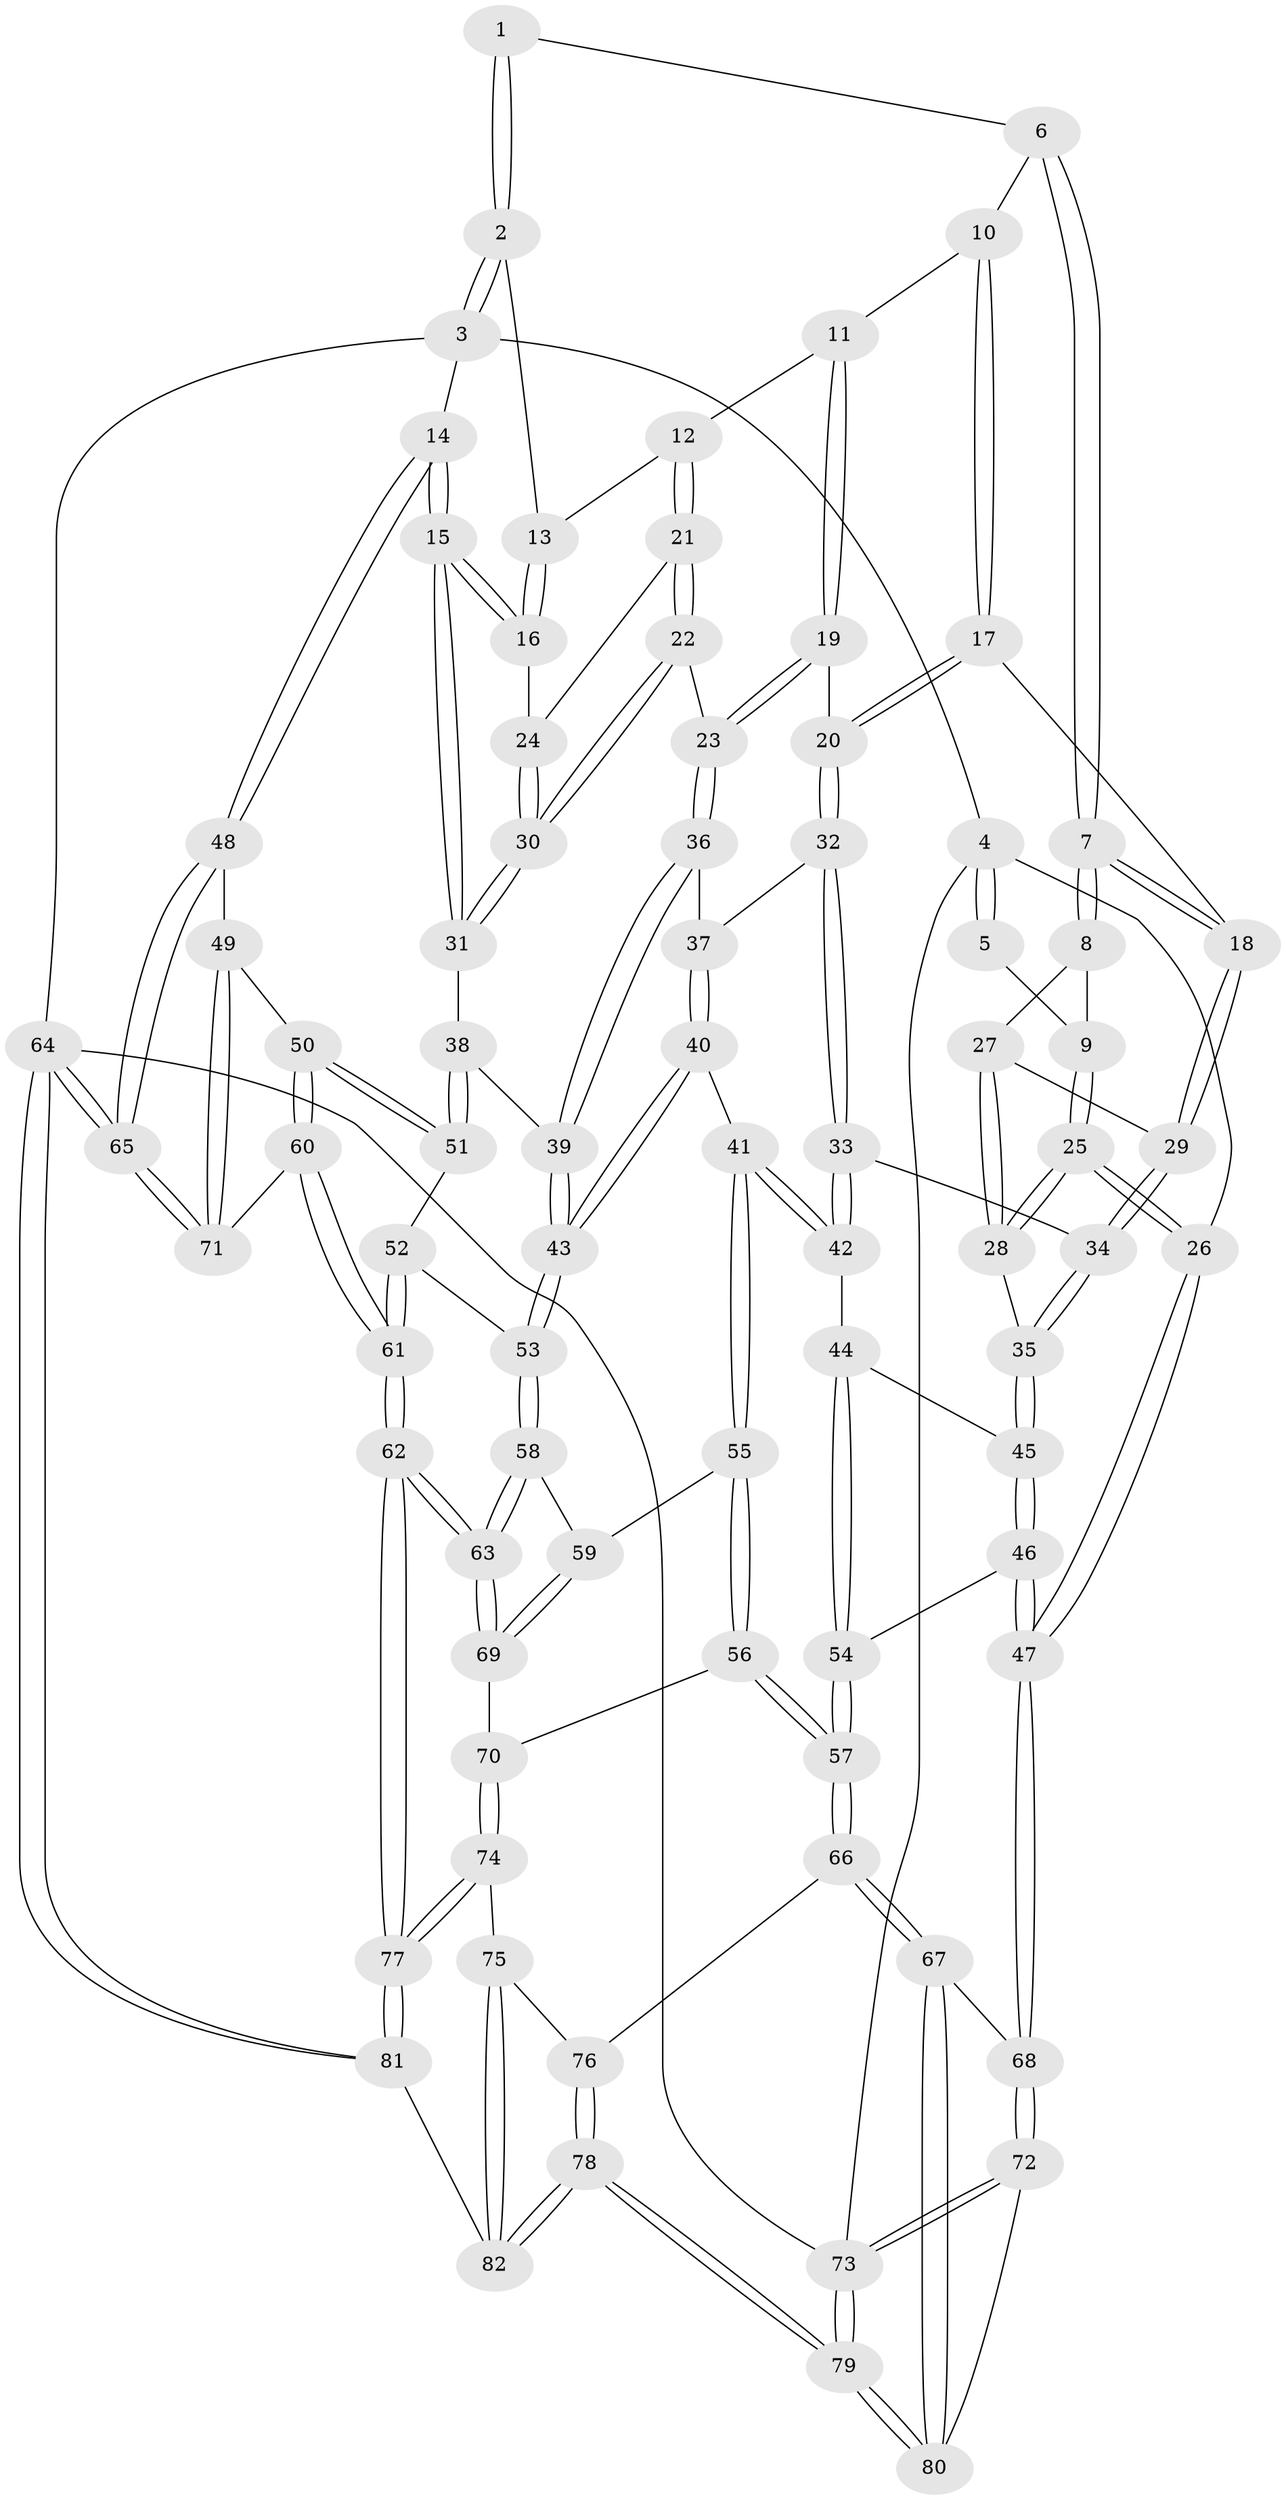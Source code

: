 // coarse degree distribution, {3: 0.1951219512195122, 4: 0.2682926829268293, 5: 0.4146341463414634, 6: 0.0975609756097561, 7: 0.024390243902439025}
// Generated by graph-tools (version 1.1) at 2025/05/03/04/25 22:05:50]
// undirected, 82 vertices, 202 edges
graph export_dot {
graph [start="1"]
  node [color=gray90,style=filled];
  1 [pos="+0.40642856903461344+0"];
  2 [pos="+0.9041360417486153+0"];
  3 [pos="+1+0"];
  4 [pos="+0+0"];
  5 [pos="+0.16025929431509323+0"];
  6 [pos="+0.4692137705570101+0.05889326129746658"];
  7 [pos="+0.3407812965001976+0.15082961146805832"];
  8 [pos="+0.22279633869218105+0.06006327224805118"];
  9 [pos="+0.21326043284493512+0.047812328603567635"];
  10 [pos="+0.5401692779605699+0.11103353016218395"];
  11 [pos="+0.55267405723494+0.11399709233028132"];
  12 [pos="+0.8163495756533939+0"];
  13 [pos="+0.8779725241050633+0"];
  14 [pos="+1+0.4369680419281528"];
  15 [pos="+1+0.42051938096057995"];
  16 [pos="+0.9454815850589395+0.19627936424069567"];
  17 [pos="+0.4144904719556586+0.2258473049455908"];
  18 [pos="+0.35162664794532567+0.17950330800837597"];
  19 [pos="+0.5802575906233971+0.20944512911766044"];
  20 [pos="+0.44122833975634934+0.2757316841784211"];
  21 [pos="+0.8038162588935924+0"];
  22 [pos="+0.7487728825224642+0.23781979946423493"];
  23 [pos="+0.6585600887037538+0.27901838244593974"];
  24 [pos="+0.8969759303022281+0.2376958973251876"];
  25 [pos="+0+0.35141584372005386"];
  26 [pos="+0+0.38008374921045956"];
  27 [pos="+0.21708937961708002+0.18128509752812252"];
  28 [pos="+0.15135591086715716+0.3612698278681841"];
  29 [pos="+0.2762908437039331+0.28268491811387214"];
  30 [pos="+0.8410990126234794+0.31891556718555236"];
  31 [pos="+0.8910422714057792+0.3948232726062031"];
  32 [pos="+0.4429687398218558+0.3588928905253022"];
  33 [pos="+0.3665276392792646+0.3918411555313165"];
  34 [pos="+0.24239357957646318+0.36170501857440057"];
  35 [pos="+0.20095400663829496+0.37326865128191844"];
  36 [pos="+0.653190914674155+0.2909651247618037"];
  37 [pos="+0.49580447083882434+0.3860655323200544"];
  38 [pos="+0.8348413737379874+0.4438327690854338"];
  39 [pos="+0.6945618202292521+0.46755507937183693"];
  40 [pos="+0.5461443389324225+0.4951729293794041"];
  41 [pos="+0.3892035856929432+0.5405750978972682"];
  42 [pos="+0.36413075680565415+0.5237069357929959"];
  43 [pos="+0.613146259597537+0.5567906738830465"];
  44 [pos="+0.36188146043638886+0.5246874173777594"];
  45 [pos="+0.22487783854283583+0.4759788405276069"];
  46 [pos="+0.21622358830357372+0.6170300757140593"];
  47 [pos="+0+0.4864129505450129"];
  48 [pos="+1+0.5885968206637254"];
  49 [pos="+0.9366120496879927+0.671589745250257"];
  50 [pos="+0.9088604030929776+0.6742190623498744"];
  51 [pos="+0.830936706078371+0.6235577328146823"];
  52 [pos="+0.7392160015146596+0.6336004775337265"];
  53 [pos="+0.6155911364117522+0.5917488015054908"];
  54 [pos="+0.22909266553646238+0.6323994465354738"];
  55 [pos="+0.4214921371136237+0.6375255660474003"];
  56 [pos="+0.3595805696847878+0.7044711890068603"];
  57 [pos="+0.2549434644642364+0.7303579320417208"];
  58 [pos="+0.5949698697559914+0.6253919538324343"];
  59 [pos="+0.5817073899246182+0.6309520242413701"];
  60 [pos="+0.8147903487255774+0.8156357197438808"];
  61 [pos="+0.7627335446425705+0.8383140789460078"];
  62 [pos="+0.6809724392555518+0.9107706523607438"];
  63 [pos="+0.6546495515674856+0.8635419420062389"];
  64 [pos="+1+1"];
  65 [pos="+1+1"];
  66 [pos="+0.24887921865860474+0.7437231434698471"];
  67 [pos="+0.18732905635081995+0.7890652885239401"];
  68 [pos="+0+0.6470651008704758"];
  69 [pos="+0.4694663439204882+0.7752135705159429"];
  70 [pos="+0.4673588575697327+0.7759098057135242"];
  71 [pos="+0.9522013838310023+0.8789194322838269"];
  72 [pos="+0+0.7763009298892176"];
  73 [pos="+0+1"];
  74 [pos="+0.46218505459955184+0.7905930542030487"];
  75 [pos="+0.40390729418123716+0.8992408478117002"];
  76 [pos="+0.29366409472543786+0.7957376906301915"];
  77 [pos="+0.6522270838690424+1"];
  78 [pos="+0.287884513209612+1"];
  79 [pos="+0.2049703217982541+1"];
  80 [pos="+0.1434981279012938+0.9398390087619065"];
  81 [pos="+0.6405916130627+1"];
  82 [pos="+0.4756860326579004+1"];
  1 -- 2;
  1 -- 2;
  1 -- 6;
  2 -- 3;
  2 -- 3;
  2 -- 13;
  3 -- 4;
  3 -- 14;
  3 -- 64;
  4 -- 5;
  4 -- 5;
  4 -- 26;
  4 -- 73;
  5 -- 9;
  6 -- 7;
  6 -- 7;
  6 -- 10;
  7 -- 8;
  7 -- 8;
  7 -- 18;
  7 -- 18;
  8 -- 9;
  8 -- 27;
  9 -- 25;
  9 -- 25;
  10 -- 11;
  10 -- 17;
  10 -- 17;
  11 -- 12;
  11 -- 19;
  11 -- 19;
  12 -- 13;
  12 -- 21;
  12 -- 21;
  13 -- 16;
  13 -- 16;
  14 -- 15;
  14 -- 15;
  14 -- 48;
  14 -- 48;
  15 -- 16;
  15 -- 16;
  15 -- 31;
  15 -- 31;
  16 -- 24;
  17 -- 18;
  17 -- 20;
  17 -- 20;
  18 -- 29;
  18 -- 29;
  19 -- 20;
  19 -- 23;
  19 -- 23;
  20 -- 32;
  20 -- 32;
  21 -- 22;
  21 -- 22;
  21 -- 24;
  22 -- 23;
  22 -- 30;
  22 -- 30;
  23 -- 36;
  23 -- 36;
  24 -- 30;
  24 -- 30;
  25 -- 26;
  25 -- 26;
  25 -- 28;
  25 -- 28;
  26 -- 47;
  26 -- 47;
  27 -- 28;
  27 -- 28;
  27 -- 29;
  28 -- 35;
  29 -- 34;
  29 -- 34;
  30 -- 31;
  30 -- 31;
  31 -- 38;
  32 -- 33;
  32 -- 33;
  32 -- 37;
  33 -- 34;
  33 -- 42;
  33 -- 42;
  34 -- 35;
  34 -- 35;
  35 -- 45;
  35 -- 45;
  36 -- 37;
  36 -- 39;
  36 -- 39;
  37 -- 40;
  37 -- 40;
  38 -- 39;
  38 -- 51;
  38 -- 51;
  39 -- 43;
  39 -- 43;
  40 -- 41;
  40 -- 43;
  40 -- 43;
  41 -- 42;
  41 -- 42;
  41 -- 55;
  41 -- 55;
  42 -- 44;
  43 -- 53;
  43 -- 53;
  44 -- 45;
  44 -- 54;
  44 -- 54;
  45 -- 46;
  45 -- 46;
  46 -- 47;
  46 -- 47;
  46 -- 54;
  47 -- 68;
  47 -- 68;
  48 -- 49;
  48 -- 65;
  48 -- 65;
  49 -- 50;
  49 -- 71;
  49 -- 71;
  50 -- 51;
  50 -- 51;
  50 -- 60;
  50 -- 60;
  51 -- 52;
  52 -- 53;
  52 -- 61;
  52 -- 61;
  53 -- 58;
  53 -- 58;
  54 -- 57;
  54 -- 57;
  55 -- 56;
  55 -- 56;
  55 -- 59;
  56 -- 57;
  56 -- 57;
  56 -- 70;
  57 -- 66;
  57 -- 66;
  58 -- 59;
  58 -- 63;
  58 -- 63;
  59 -- 69;
  59 -- 69;
  60 -- 61;
  60 -- 61;
  60 -- 71;
  61 -- 62;
  61 -- 62;
  62 -- 63;
  62 -- 63;
  62 -- 77;
  62 -- 77;
  63 -- 69;
  63 -- 69;
  64 -- 65;
  64 -- 65;
  64 -- 81;
  64 -- 81;
  64 -- 73;
  65 -- 71;
  65 -- 71;
  66 -- 67;
  66 -- 67;
  66 -- 76;
  67 -- 68;
  67 -- 80;
  67 -- 80;
  68 -- 72;
  68 -- 72;
  69 -- 70;
  70 -- 74;
  70 -- 74;
  72 -- 73;
  72 -- 73;
  72 -- 80;
  73 -- 79;
  73 -- 79;
  74 -- 75;
  74 -- 77;
  74 -- 77;
  75 -- 76;
  75 -- 82;
  75 -- 82;
  76 -- 78;
  76 -- 78;
  77 -- 81;
  77 -- 81;
  78 -- 79;
  78 -- 79;
  78 -- 82;
  78 -- 82;
  79 -- 80;
  79 -- 80;
  81 -- 82;
}

